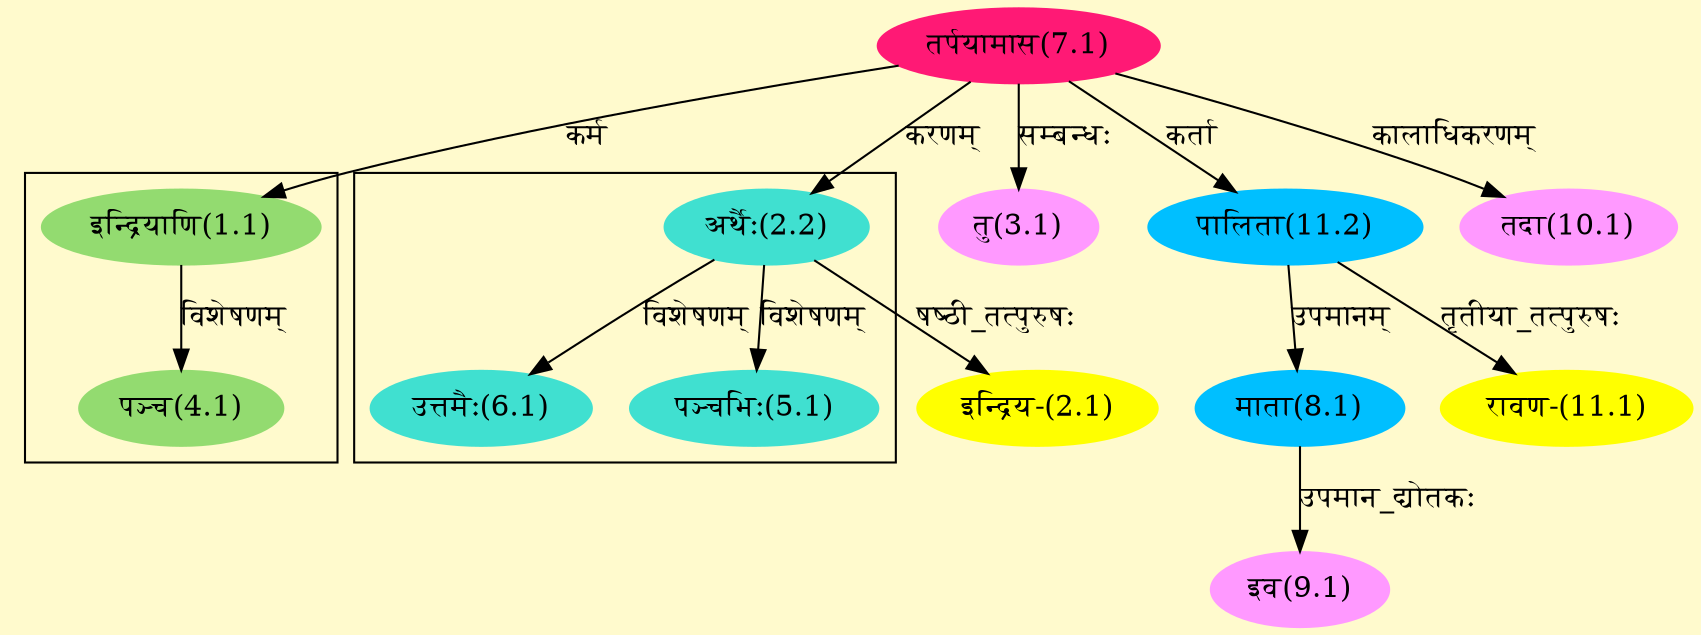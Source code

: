 digraph G{
rankdir=BT;
 compound=true;
 bgcolor="lemonchiffon1";

subgraph cluster_1{
Node4_1 [style=filled, color="#93DB70" label = "पञ्च(4.1)"]
Node1_1 [style=filled, color="#93DB70" label = "इन्द्रियाणि(1.1)"]

}

subgraph cluster_2{
Node5_1 [style=filled, color="#40E0D0" label = "पञ्चभिः(5.1)"]
Node2_2 [style=filled, color="#40E0D0" label = "अर्थैः(2.2)"]
Node6_1 [style=filled, color="#40E0D0" label = "उत्तमैः(6.1)"]

}
Node1_1 [style=filled, color="#93DB70" label = "इन्द्रियाणि(1.1)"]
Node7_1 [style=filled, color="#FF1975" label = "तर्पयामास(7.1)"]
Node2_1 [style=filled, color="#FFFF00" label = "इन्द्रिय-(2.1)"]
Node2_2 [style=filled, color="#40E0D0" label = "अर्थैः(2.2)"]
Node3_1 [style=filled, color="#FF99FF" label = "तु(3.1)"]
Node [style=filled, color="" label = "()"]
Node8_1 [style=filled, color="#00BFFF" label = "माता(8.1)"]
Node11_2 [style=filled, color="#00BFFF" label = "पालिता(11.2)"]
Node9_1 [style=filled, color="#FF99FF" label = "इव(9.1)"]
Node10_1 [style=filled, color="#FF99FF" label = "तदा(10.1)"]
Node11_1 [style=filled, color="#FFFF00" label = "रावण-(11.1)"]
/* Start of Relations section */

Node1_1 -> Node7_1 [  label="कर्म"  dir="back" ]
Node2_1 -> Node2_2 [  label="षष्ठी_तत्पुरुषः"  dir="back" ]
Node2_2 -> Node7_1 [  label="करणम्"  dir="back" ]
Node3_1 -> Node7_1 [  label="सम्बन्धः"  dir="back" ]
Node4_1 -> Node1_1 [  label="विशेषणम्"  dir="back" ]
Node5_1 -> Node2_2 [  label="विशेषणम्"  dir="back" ]
Node6_1 -> Node2_2 [  label="विशेषणम्"  dir="back" ]
Node8_1 -> Node11_2 [  label="उपमानम्"  dir="back" ]
Node9_1 -> Node8_1 [  label="उपमान_द्योतकः"  dir="back" ]
Node10_1 -> Node7_1 [  label="कालाधिकरणम्"  dir="back" ]
Node11_1 -> Node11_2 [  label="तृतीया_तत्पुरुषः"  dir="back" ]
Node11_2 -> Node7_1 [  label="कर्ता"  dir="back" ]
}
